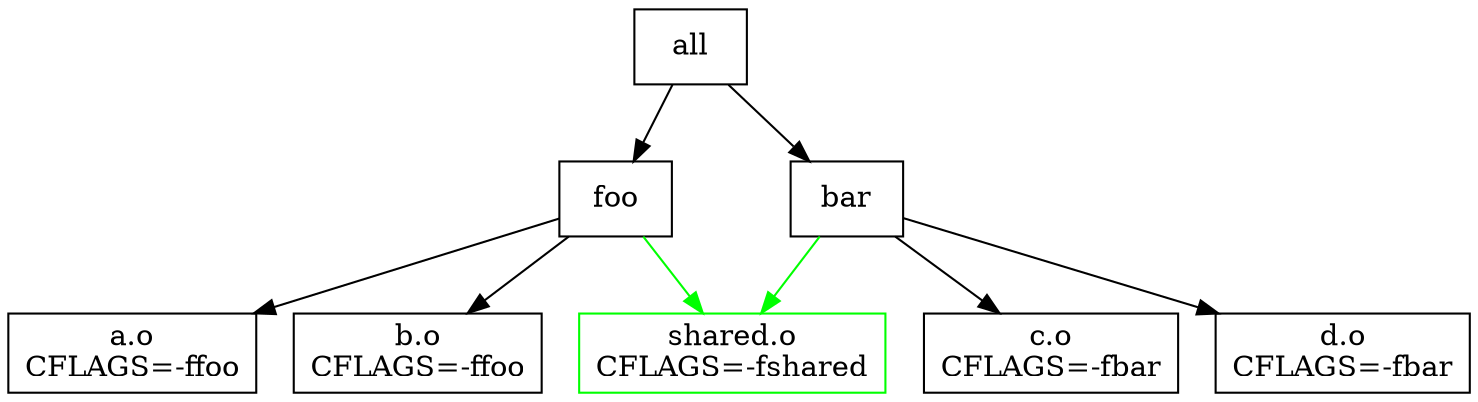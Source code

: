 digraph {
  node [shape=record]

  "a.o" [label="a.o\nCFLAGS=-ffoo"];
  "b.o" [label="b.o\nCFLAGS=-ffoo"];
  "c.o" [label="c.o\nCFLAGS=-fbar"];
  "d.o" [label="d.o\nCFLAGS=-fbar"];
  "shared.o" [label="shared.o\nCFLAGS=-fshared\n" color=green];

  "all" -> "foo"
  "all" -> "bar"

  "foo" -> "a.o"
  "foo" -> "b.o"
  "foo" -> "shared.o" [color=green]

  "bar" -> "c.o"
  "bar" -> "d.o"
  "bar" -> "shared.o" [color=green]
}
